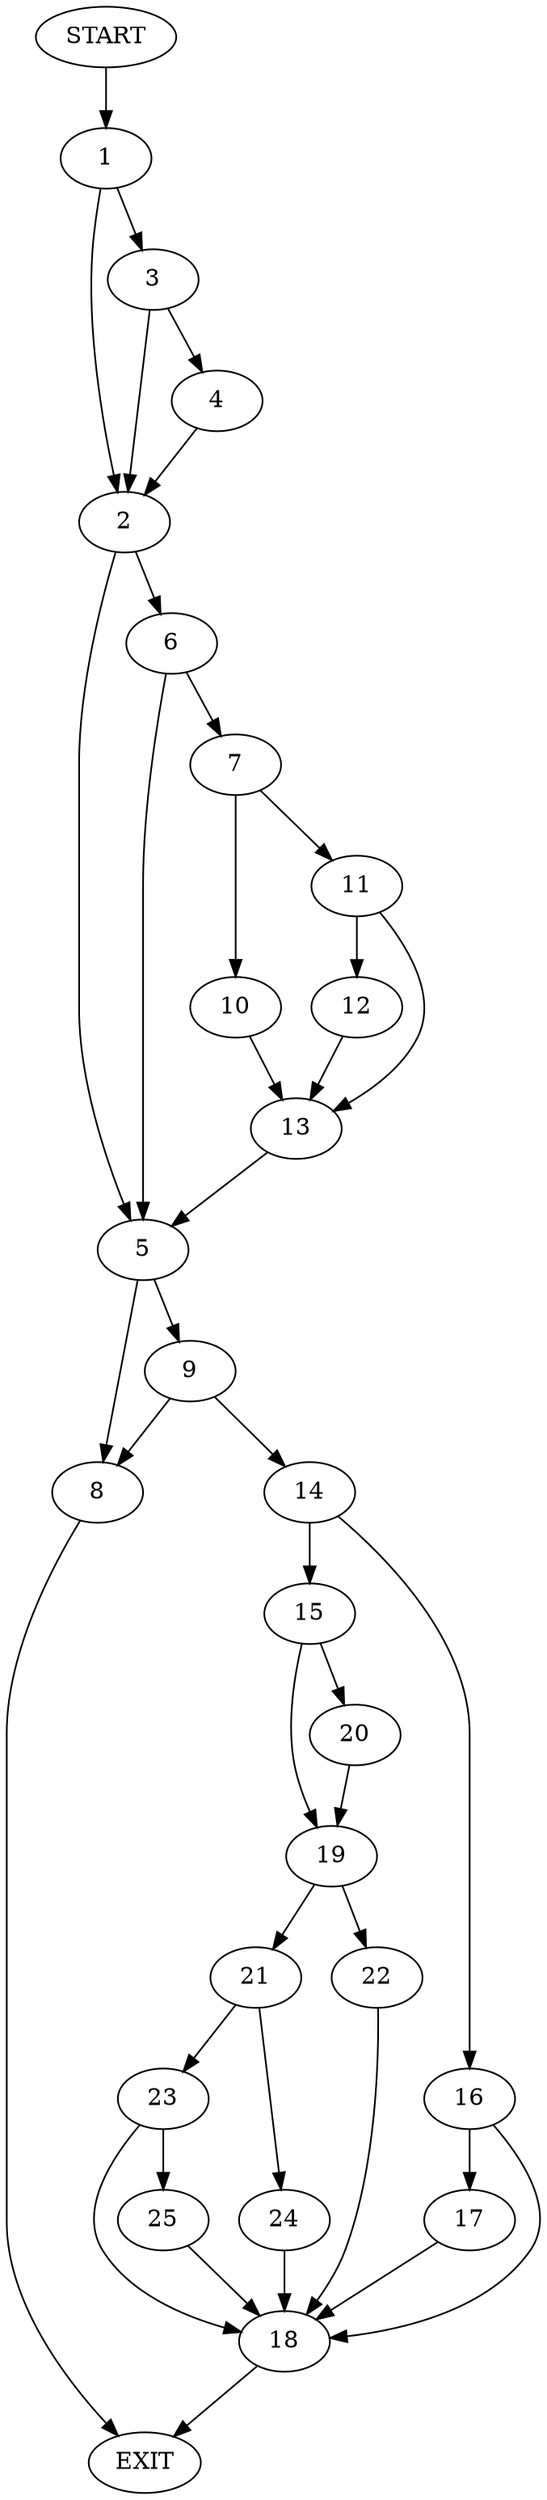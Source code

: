 digraph {
0 [label="START"]
26 [label="EXIT"]
0 -> 1
1 -> 2
1 -> 3
3 -> 2
3 -> 4
2 -> 5
2 -> 6
4 -> 2
6 -> 7
6 -> 5
5 -> 8
5 -> 9
7 -> 10
7 -> 11
11 -> 12
11 -> 13
10 -> 13
13 -> 5
12 -> 13
9 -> 8
9 -> 14
8 -> 26
14 -> 15
14 -> 16
16 -> 17
16 -> 18
15 -> 19
15 -> 20
17 -> 18
18 -> 26
20 -> 19
19 -> 21
19 -> 22
21 -> 23
21 -> 24
22 -> 18
24 -> 18
23 -> 25
23 -> 18
25 -> 18
}
